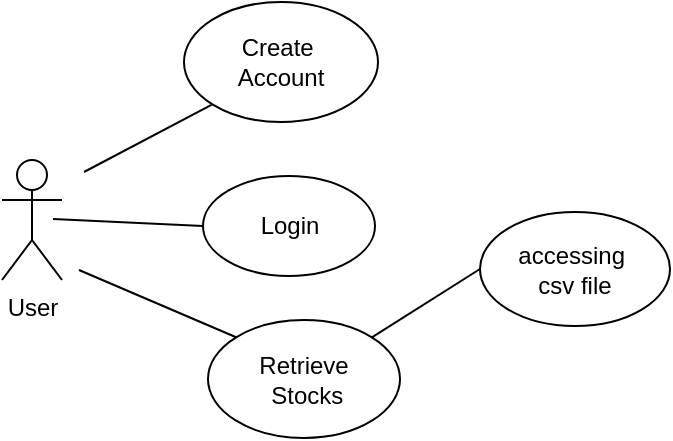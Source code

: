 <mxfile version="24.7.1" type="github">
  <diagram name="Page-1" id="eeZhJJYqSdkIcSQRqws1">
    <mxGraphModel dx="1361" dy="1380" grid="0" gridSize="10" guides="1" tooltips="1" connect="1" arrows="1" fold="1" page="0" pageScale="1" pageWidth="850" pageHeight="1100" math="0" shadow="0">
      <root>
        <mxCell id="0" />
        <mxCell id="1" parent="0" />
        <mxCell id="-8MILRvP9ag3TjMFV7qT-1" value="User" style="shape=umlActor;verticalLabelPosition=bottom;verticalAlign=top;html=1;outlineConnect=0;" vertex="1" parent="1">
          <mxGeometry x="-514" y="-416" width="30" height="60" as="geometry" />
        </mxCell>
        <mxCell id="-8MILRvP9ag3TjMFV7qT-2" value="" style="endArrow=none;html=1;rounded=0;fontSize=12;startSize=8;endSize=8;curved=1;entryX=0;entryY=1;entryDx=0;entryDy=0;" edge="1" parent="1" target="-8MILRvP9ag3TjMFV7qT-3">
          <mxGeometry width="50" height="50" relative="1" as="geometry">
            <mxPoint x="-473" y="-410" as="sourcePoint" />
            <mxPoint x="-423" y="-460" as="targetPoint" />
          </mxGeometry>
        </mxCell>
        <mxCell id="-8MILRvP9ag3TjMFV7qT-3" value="Create&amp;nbsp;&lt;div&gt;Account&lt;/div&gt;" style="ellipse;whiteSpace=wrap;html=1;" vertex="1" parent="1">
          <mxGeometry x="-423" y="-495" width="97" height="60" as="geometry" />
        </mxCell>
        <mxCell id="-8MILRvP9ag3TjMFV7qT-4" value="Login" style="ellipse;whiteSpace=wrap;html=1;" vertex="1" parent="1">
          <mxGeometry x="-413.5" y="-408" width="86" height="50" as="geometry" />
        </mxCell>
        <mxCell id="-8MILRvP9ag3TjMFV7qT-5" value="" style="endArrow=none;html=1;rounded=0;fontSize=12;startSize=8;endSize=8;curved=1;entryX=0;entryY=0.5;entryDx=0;entryDy=0;" edge="1" parent="1" target="-8MILRvP9ag3TjMFV7qT-4">
          <mxGeometry width="50" height="50" relative="1" as="geometry">
            <mxPoint x="-488.5" y="-386.5" as="sourcePoint" />
            <mxPoint x="-418" y="-386" as="targetPoint" />
          </mxGeometry>
        </mxCell>
        <mxCell id="-8MILRvP9ag3TjMFV7qT-7" value="Retrieve&lt;div&gt;&amp;nbsp;Stocks&lt;/div&gt;" style="ellipse;whiteSpace=wrap;html=1;" vertex="1" parent="1">
          <mxGeometry x="-411" y="-336" width="96" height="59" as="geometry" />
        </mxCell>
        <mxCell id="-8MILRvP9ag3TjMFV7qT-8" value="" style="endArrow=none;html=1;rounded=0;fontSize=12;startSize=8;endSize=8;curved=1;entryX=0;entryY=0;entryDx=0;entryDy=0;" edge="1" parent="1" target="-8MILRvP9ag3TjMFV7qT-7">
          <mxGeometry width="50" height="50" relative="1" as="geometry">
            <mxPoint x="-475.5" y="-361" as="sourcePoint" />
            <mxPoint x="-413.5" y="-336" as="targetPoint" />
          </mxGeometry>
        </mxCell>
        <mxCell id="-8MILRvP9ag3TjMFV7qT-11" value="accessing&amp;nbsp;&lt;div&gt;csv file&lt;/div&gt;" style="ellipse;whiteSpace=wrap;html=1;" vertex="1" parent="1">
          <mxGeometry x="-275" y="-390" width="95" height="57" as="geometry" />
        </mxCell>
        <mxCell id="-8MILRvP9ag3TjMFV7qT-12" value="" style="endArrow=none;html=1;rounded=0;fontSize=12;startSize=8;endSize=8;curved=1;entryX=0;entryY=0.5;entryDx=0;entryDy=0;exitX=1;exitY=0;exitDx=0;exitDy=0;" edge="1" parent="1" source="-8MILRvP9ag3TjMFV7qT-7" target="-8MILRvP9ag3TjMFV7qT-11">
          <mxGeometry width="50" height="50" relative="1" as="geometry">
            <mxPoint x="-315" y="-311" as="sourcePoint" />
            <mxPoint x="-275" y="-351" as="targetPoint" />
          </mxGeometry>
        </mxCell>
      </root>
    </mxGraphModel>
  </diagram>
</mxfile>

